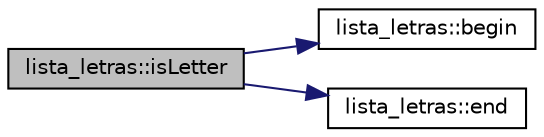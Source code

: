 digraph "lista_letras::isLetter"
{
  edge [fontname="Helvetica",fontsize="10",labelfontname="Helvetica",labelfontsize="10"];
  node [fontname="Helvetica",fontsize="10",shape=record];
  rankdir="LR";
  Node10 [label="lista_letras::isLetter",height=0.2,width=0.4,color="black", fillcolor="grey75", style="filled", fontcolor="black"];
  Node10 -> Node11 [color="midnightblue",fontsize="10",style="solid",fontname="Helvetica"];
  Node11 [label="lista_letras::begin",height=0.2,width=0.4,color="black", fillcolor="white", style="filled",URL="$classlista__letras.html#a189e5769bfaf78618ad5d525991de201",tooltip="Devuelve un iterador al comienzo de la lista. "];
  Node10 -> Node12 [color="midnightblue",fontsize="10",style="solid",fontname="Helvetica"];
  Node12 [label="lista_letras::end",height=0.2,width=0.4,color="black", fillcolor="white", style="filled",URL="$classlista__letras.html#a73f0bf2b7b320b8d2aa503ab7f1e5421",tooltip="Devuelve un iterador al final de la lista. "];
}
